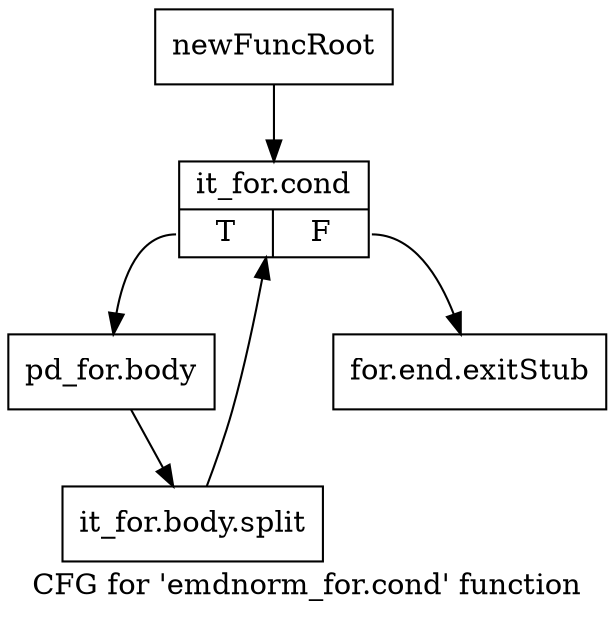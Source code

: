 digraph "CFG for 'emdnorm_for.cond' function" {
	label="CFG for 'emdnorm_for.cond' function";

	Node0xb7fdf90 [shape=record,label="{newFuncRoot}"];
	Node0xb7fdf90 -> Node0xb7fe030;
	Node0xb7fdfe0 [shape=record,label="{for.end.exitStub}"];
	Node0xb7fe030 [shape=record,label="{it_for.cond|{<s0>T|<s1>F}}"];
	Node0xb7fe030:s0 -> Node0xb7fe080;
	Node0xb7fe030:s1 -> Node0xb7fdfe0;
	Node0xb7fe080 [shape=record,label="{pd_for.body}"];
	Node0xb7fe080 -> Node0xb6ddec0;
	Node0xb6ddec0 [shape=record,label="{it_for.body.split}"];
	Node0xb6ddec0 -> Node0xb7fe030;
}
